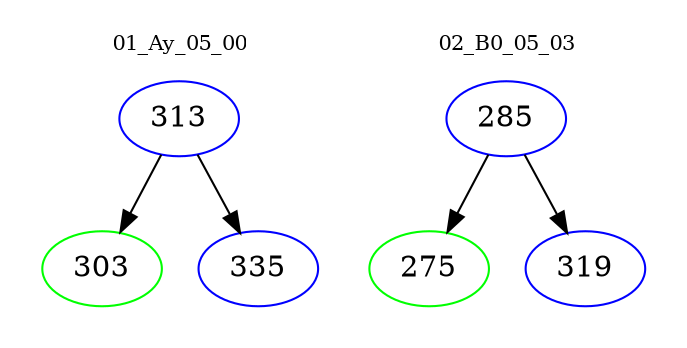 digraph{
subgraph cluster_0 {
color = white
label = "01_Ay_05_00";
fontsize=10;
T0_313 [label="313", color="blue"]
T0_313 -> T0_303 [color="black"]
T0_303 [label="303", color="green"]
T0_313 -> T0_335 [color="black"]
T0_335 [label="335", color="blue"]
}
subgraph cluster_1 {
color = white
label = "02_B0_05_03";
fontsize=10;
T1_285 [label="285", color="blue"]
T1_285 -> T1_275 [color="black"]
T1_275 [label="275", color="green"]
T1_285 -> T1_319 [color="black"]
T1_319 [label="319", color="blue"]
}
}
